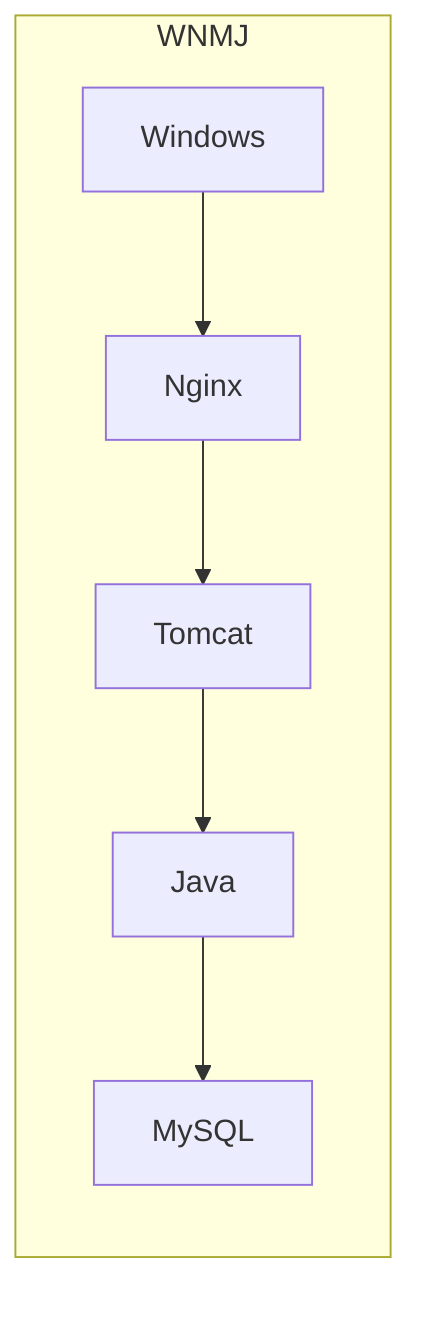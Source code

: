 flowchart LR
  subgraph WNMJ
    OS[Windows] --> Web[Nginx]
    Web --> TC[Tomcat]
    TC --> Java[Java]
    Java --> DB[MySQL]
  end